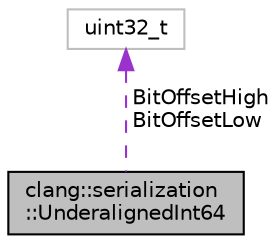 digraph "clang::serialization::UnderalignedInt64"
{
 // LATEX_PDF_SIZE
  bgcolor="transparent";
  edge [fontname="Helvetica",fontsize="10",labelfontname="Helvetica",labelfontsize="10"];
  node [fontname="Helvetica",fontsize="10",shape=record];
  Node1 [label="clang::serialization\l::UnderalignedInt64",height=0.2,width=0.4,color="black", fillcolor="grey75", style="filled", fontcolor="black",tooltip="Offset in the AST file."];
  Node2 -> Node1 [dir="back",color="darkorchid3",fontsize="10",style="dashed",label=" BitOffsetHigh\nBitOffsetLow" ,fontname="Helvetica"];
  Node2 [label="uint32_t",height=0.2,width=0.4,color="grey75",tooltip=" "];
}
